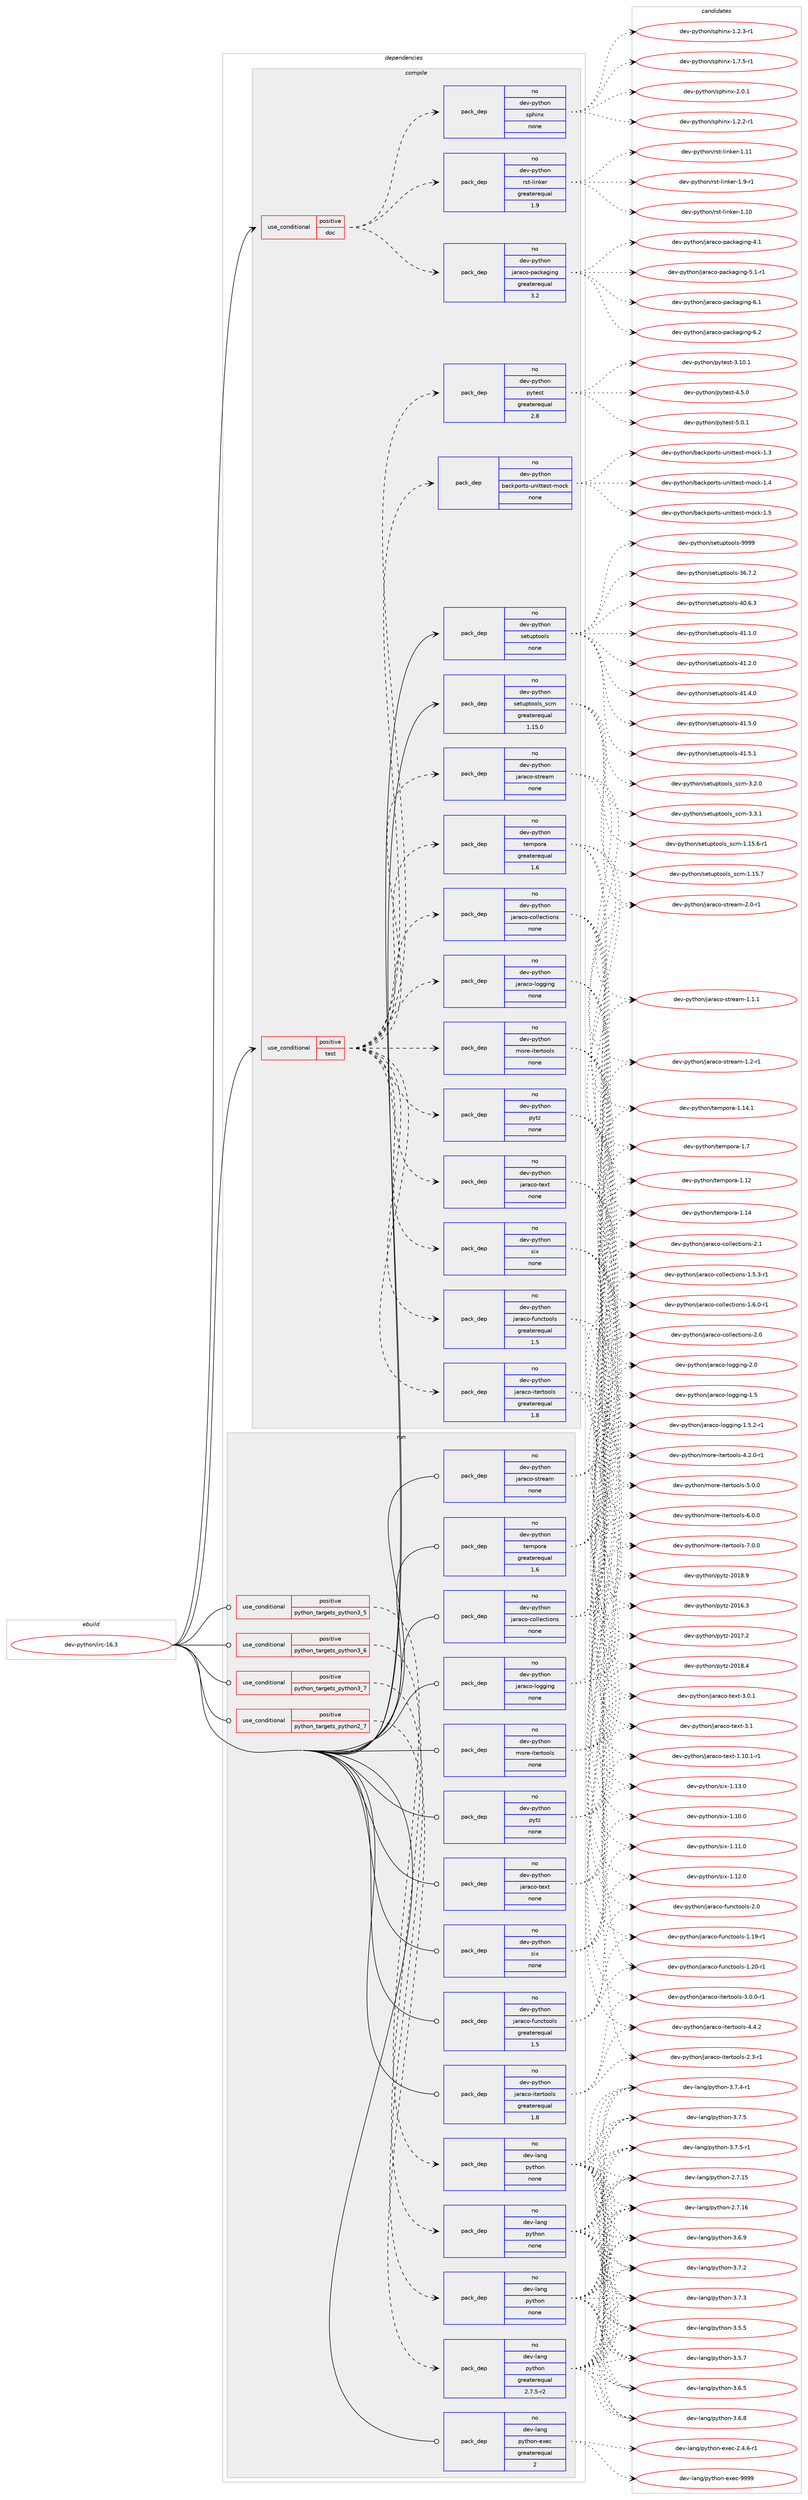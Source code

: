 digraph prolog {

# *************
# Graph options
# *************

newrank=true;
concentrate=true;
compound=true;
graph [rankdir=LR,fontname=Helvetica,fontsize=10,ranksep=1.5];#, ranksep=2.5, nodesep=0.2];
edge  [arrowhead=vee];
node  [fontname=Helvetica,fontsize=10];

# **********
# The ebuild
# **********

subgraph cluster_leftcol {
color=gray;
rank=same;
label=<<i>ebuild</i>>;
id [label="dev-python/irc-16.3", color=red, width=4, href="../dev-python/irc-16.3.svg"];
}

# ****************
# The dependencies
# ****************

subgraph cluster_midcol {
color=gray;
label=<<i>dependencies</i>>;
subgraph cluster_compile {
fillcolor="#eeeeee";
style=filled;
label=<<i>compile</i>>;
subgraph cond141078 {
dependency610091 [label=<<TABLE BORDER="0" CELLBORDER="1" CELLSPACING="0" CELLPADDING="4"><TR><TD ROWSPAN="3" CELLPADDING="10">use_conditional</TD></TR><TR><TD>positive</TD></TR><TR><TD>doc</TD></TR></TABLE>>, shape=none, color=red];
subgraph pack457214 {
dependency610092 [label=<<TABLE BORDER="0" CELLBORDER="1" CELLSPACING="0" CELLPADDING="4" WIDTH="220"><TR><TD ROWSPAN="6" CELLPADDING="30">pack_dep</TD></TR><TR><TD WIDTH="110">no</TD></TR><TR><TD>dev-python</TD></TR><TR><TD>jaraco-packaging</TD></TR><TR><TD>greaterequal</TD></TR><TR><TD>3.2</TD></TR></TABLE>>, shape=none, color=blue];
}
dependency610091:e -> dependency610092:w [weight=20,style="dashed",arrowhead="vee"];
subgraph pack457215 {
dependency610093 [label=<<TABLE BORDER="0" CELLBORDER="1" CELLSPACING="0" CELLPADDING="4" WIDTH="220"><TR><TD ROWSPAN="6" CELLPADDING="30">pack_dep</TD></TR><TR><TD WIDTH="110">no</TD></TR><TR><TD>dev-python</TD></TR><TR><TD>rst-linker</TD></TR><TR><TD>greaterequal</TD></TR><TR><TD>1.9</TD></TR></TABLE>>, shape=none, color=blue];
}
dependency610091:e -> dependency610093:w [weight=20,style="dashed",arrowhead="vee"];
subgraph pack457216 {
dependency610094 [label=<<TABLE BORDER="0" CELLBORDER="1" CELLSPACING="0" CELLPADDING="4" WIDTH="220"><TR><TD ROWSPAN="6" CELLPADDING="30">pack_dep</TD></TR><TR><TD WIDTH="110">no</TD></TR><TR><TD>dev-python</TD></TR><TR><TD>sphinx</TD></TR><TR><TD>none</TD></TR><TR><TD></TD></TR></TABLE>>, shape=none, color=blue];
}
dependency610091:e -> dependency610094:w [weight=20,style="dashed",arrowhead="vee"];
}
id:e -> dependency610091:w [weight=20,style="solid",arrowhead="vee"];
subgraph cond141079 {
dependency610095 [label=<<TABLE BORDER="0" CELLBORDER="1" CELLSPACING="0" CELLPADDING="4"><TR><TD ROWSPAN="3" CELLPADDING="10">use_conditional</TD></TR><TR><TD>positive</TD></TR><TR><TD>test</TD></TR></TABLE>>, shape=none, color=red];
subgraph pack457217 {
dependency610096 [label=<<TABLE BORDER="0" CELLBORDER="1" CELLSPACING="0" CELLPADDING="4" WIDTH="220"><TR><TD ROWSPAN="6" CELLPADDING="30">pack_dep</TD></TR><TR><TD WIDTH="110">no</TD></TR><TR><TD>dev-python</TD></TR><TR><TD>jaraco-functools</TD></TR><TR><TD>greaterequal</TD></TR><TR><TD>1.5</TD></TR></TABLE>>, shape=none, color=blue];
}
dependency610095:e -> dependency610096:w [weight=20,style="dashed",arrowhead="vee"];
subgraph pack457218 {
dependency610097 [label=<<TABLE BORDER="0" CELLBORDER="1" CELLSPACING="0" CELLPADDING="4" WIDTH="220"><TR><TD ROWSPAN="6" CELLPADDING="30">pack_dep</TD></TR><TR><TD WIDTH="110">no</TD></TR><TR><TD>dev-python</TD></TR><TR><TD>jaraco-itertools</TD></TR><TR><TD>greaterequal</TD></TR><TR><TD>1.8</TD></TR></TABLE>>, shape=none, color=blue];
}
dependency610095:e -> dependency610097:w [weight=20,style="dashed",arrowhead="vee"];
subgraph pack457219 {
dependency610098 [label=<<TABLE BORDER="0" CELLBORDER="1" CELLSPACING="0" CELLPADDING="4" WIDTH="220"><TR><TD ROWSPAN="6" CELLPADDING="30">pack_dep</TD></TR><TR><TD WIDTH="110">no</TD></TR><TR><TD>dev-python</TD></TR><TR><TD>tempora</TD></TR><TR><TD>greaterequal</TD></TR><TR><TD>1.6</TD></TR></TABLE>>, shape=none, color=blue];
}
dependency610095:e -> dependency610098:w [weight=20,style="dashed",arrowhead="vee"];
subgraph pack457220 {
dependency610099 [label=<<TABLE BORDER="0" CELLBORDER="1" CELLSPACING="0" CELLPADDING="4" WIDTH="220"><TR><TD ROWSPAN="6" CELLPADDING="30">pack_dep</TD></TR><TR><TD WIDTH="110">no</TD></TR><TR><TD>dev-python</TD></TR><TR><TD>jaraco-collections</TD></TR><TR><TD>none</TD></TR><TR><TD></TD></TR></TABLE>>, shape=none, color=blue];
}
dependency610095:e -> dependency610099:w [weight=20,style="dashed",arrowhead="vee"];
subgraph pack457221 {
dependency610100 [label=<<TABLE BORDER="0" CELLBORDER="1" CELLSPACING="0" CELLPADDING="4" WIDTH="220"><TR><TD ROWSPAN="6" CELLPADDING="30">pack_dep</TD></TR><TR><TD WIDTH="110">no</TD></TR><TR><TD>dev-python</TD></TR><TR><TD>jaraco-logging</TD></TR><TR><TD>none</TD></TR><TR><TD></TD></TR></TABLE>>, shape=none, color=blue];
}
dependency610095:e -> dependency610100:w [weight=20,style="dashed",arrowhead="vee"];
subgraph pack457222 {
dependency610101 [label=<<TABLE BORDER="0" CELLBORDER="1" CELLSPACING="0" CELLPADDING="4" WIDTH="220"><TR><TD ROWSPAN="6" CELLPADDING="30">pack_dep</TD></TR><TR><TD WIDTH="110">no</TD></TR><TR><TD>dev-python</TD></TR><TR><TD>jaraco-stream</TD></TR><TR><TD>none</TD></TR><TR><TD></TD></TR></TABLE>>, shape=none, color=blue];
}
dependency610095:e -> dependency610101:w [weight=20,style="dashed",arrowhead="vee"];
subgraph pack457223 {
dependency610102 [label=<<TABLE BORDER="0" CELLBORDER="1" CELLSPACING="0" CELLPADDING="4" WIDTH="220"><TR><TD ROWSPAN="6" CELLPADDING="30">pack_dep</TD></TR><TR><TD WIDTH="110">no</TD></TR><TR><TD>dev-python</TD></TR><TR><TD>jaraco-text</TD></TR><TR><TD>none</TD></TR><TR><TD></TD></TR></TABLE>>, shape=none, color=blue];
}
dependency610095:e -> dependency610102:w [weight=20,style="dashed",arrowhead="vee"];
subgraph pack457224 {
dependency610103 [label=<<TABLE BORDER="0" CELLBORDER="1" CELLSPACING="0" CELLPADDING="4" WIDTH="220"><TR><TD ROWSPAN="6" CELLPADDING="30">pack_dep</TD></TR><TR><TD WIDTH="110">no</TD></TR><TR><TD>dev-python</TD></TR><TR><TD>more-itertools</TD></TR><TR><TD>none</TD></TR><TR><TD></TD></TR></TABLE>>, shape=none, color=blue];
}
dependency610095:e -> dependency610103:w [weight=20,style="dashed",arrowhead="vee"];
subgraph pack457225 {
dependency610104 [label=<<TABLE BORDER="0" CELLBORDER="1" CELLSPACING="0" CELLPADDING="4" WIDTH="220"><TR><TD ROWSPAN="6" CELLPADDING="30">pack_dep</TD></TR><TR><TD WIDTH="110">no</TD></TR><TR><TD>dev-python</TD></TR><TR><TD>pytz</TD></TR><TR><TD>none</TD></TR><TR><TD></TD></TR></TABLE>>, shape=none, color=blue];
}
dependency610095:e -> dependency610104:w [weight=20,style="dashed",arrowhead="vee"];
subgraph pack457226 {
dependency610105 [label=<<TABLE BORDER="0" CELLBORDER="1" CELLSPACING="0" CELLPADDING="4" WIDTH="220"><TR><TD ROWSPAN="6" CELLPADDING="30">pack_dep</TD></TR><TR><TD WIDTH="110">no</TD></TR><TR><TD>dev-python</TD></TR><TR><TD>six</TD></TR><TR><TD>none</TD></TR><TR><TD></TD></TR></TABLE>>, shape=none, color=blue];
}
dependency610095:e -> dependency610105:w [weight=20,style="dashed",arrowhead="vee"];
subgraph pack457227 {
dependency610106 [label=<<TABLE BORDER="0" CELLBORDER="1" CELLSPACING="0" CELLPADDING="4" WIDTH="220"><TR><TD ROWSPAN="6" CELLPADDING="30">pack_dep</TD></TR><TR><TD WIDTH="110">no</TD></TR><TR><TD>dev-python</TD></TR><TR><TD>backports-unittest-mock</TD></TR><TR><TD>none</TD></TR><TR><TD></TD></TR></TABLE>>, shape=none, color=blue];
}
dependency610095:e -> dependency610106:w [weight=20,style="dashed",arrowhead="vee"];
subgraph pack457228 {
dependency610107 [label=<<TABLE BORDER="0" CELLBORDER="1" CELLSPACING="0" CELLPADDING="4" WIDTH="220"><TR><TD ROWSPAN="6" CELLPADDING="30">pack_dep</TD></TR><TR><TD WIDTH="110">no</TD></TR><TR><TD>dev-python</TD></TR><TR><TD>pytest</TD></TR><TR><TD>greaterequal</TD></TR><TR><TD>2.8</TD></TR></TABLE>>, shape=none, color=blue];
}
dependency610095:e -> dependency610107:w [weight=20,style="dashed",arrowhead="vee"];
}
id:e -> dependency610095:w [weight=20,style="solid",arrowhead="vee"];
subgraph pack457229 {
dependency610108 [label=<<TABLE BORDER="0" CELLBORDER="1" CELLSPACING="0" CELLPADDING="4" WIDTH="220"><TR><TD ROWSPAN="6" CELLPADDING="30">pack_dep</TD></TR><TR><TD WIDTH="110">no</TD></TR><TR><TD>dev-python</TD></TR><TR><TD>setuptools</TD></TR><TR><TD>none</TD></TR><TR><TD></TD></TR></TABLE>>, shape=none, color=blue];
}
id:e -> dependency610108:w [weight=20,style="solid",arrowhead="vee"];
subgraph pack457230 {
dependency610109 [label=<<TABLE BORDER="0" CELLBORDER="1" CELLSPACING="0" CELLPADDING="4" WIDTH="220"><TR><TD ROWSPAN="6" CELLPADDING="30">pack_dep</TD></TR><TR><TD WIDTH="110">no</TD></TR><TR><TD>dev-python</TD></TR><TR><TD>setuptools_scm</TD></TR><TR><TD>greaterequal</TD></TR><TR><TD>1.15.0</TD></TR></TABLE>>, shape=none, color=blue];
}
id:e -> dependency610109:w [weight=20,style="solid",arrowhead="vee"];
}
subgraph cluster_compileandrun {
fillcolor="#eeeeee";
style=filled;
label=<<i>compile and run</i>>;
}
subgraph cluster_run {
fillcolor="#eeeeee";
style=filled;
label=<<i>run</i>>;
subgraph cond141080 {
dependency610110 [label=<<TABLE BORDER="0" CELLBORDER="1" CELLSPACING="0" CELLPADDING="4"><TR><TD ROWSPAN="3" CELLPADDING="10">use_conditional</TD></TR><TR><TD>positive</TD></TR><TR><TD>python_targets_python2_7</TD></TR></TABLE>>, shape=none, color=red];
subgraph pack457231 {
dependency610111 [label=<<TABLE BORDER="0" CELLBORDER="1" CELLSPACING="0" CELLPADDING="4" WIDTH="220"><TR><TD ROWSPAN="6" CELLPADDING="30">pack_dep</TD></TR><TR><TD WIDTH="110">no</TD></TR><TR><TD>dev-lang</TD></TR><TR><TD>python</TD></TR><TR><TD>greaterequal</TD></TR><TR><TD>2.7.5-r2</TD></TR></TABLE>>, shape=none, color=blue];
}
dependency610110:e -> dependency610111:w [weight=20,style="dashed",arrowhead="vee"];
}
id:e -> dependency610110:w [weight=20,style="solid",arrowhead="odot"];
subgraph cond141081 {
dependency610112 [label=<<TABLE BORDER="0" CELLBORDER="1" CELLSPACING="0" CELLPADDING="4"><TR><TD ROWSPAN="3" CELLPADDING="10">use_conditional</TD></TR><TR><TD>positive</TD></TR><TR><TD>python_targets_python3_5</TD></TR></TABLE>>, shape=none, color=red];
subgraph pack457232 {
dependency610113 [label=<<TABLE BORDER="0" CELLBORDER="1" CELLSPACING="0" CELLPADDING="4" WIDTH="220"><TR><TD ROWSPAN="6" CELLPADDING="30">pack_dep</TD></TR><TR><TD WIDTH="110">no</TD></TR><TR><TD>dev-lang</TD></TR><TR><TD>python</TD></TR><TR><TD>none</TD></TR><TR><TD></TD></TR></TABLE>>, shape=none, color=blue];
}
dependency610112:e -> dependency610113:w [weight=20,style="dashed",arrowhead="vee"];
}
id:e -> dependency610112:w [weight=20,style="solid",arrowhead="odot"];
subgraph cond141082 {
dependency610114 [label=<<TABLE BORDER="0" CELLBORDER="1" CELLSPACING="0" CELLPADDING="4"><TR><TD ROWSPAN="3" CELLPADDING="10">use_conditional</TD></TR><TR><TD>positive</TD></TR><TR><TD>python_targets_python3_6</TD></TR></TABLE>>, shape=none, color=red];
subgraph pack457233 {
dependency610115 [label=<<TABLE BORDER="0" CELLBORDER="1" CELLSPACING="0" CELLPADDING="4" WIDTH="220"><TR><TD ROWSPAN="6" CELLPADDING="30">pack_dep</TD></TR><TR><TD WIDTH="110">no</TD></TR><TR><TD>dev-lang</TD></TR><TR><TD>python</TD></TR><TR><TD>none</TD></TR><TR><TD></TD></TR></TABLE>>, shape=none, color=blue];
}
dependency610114:e -> dependency610115:w [weight=20,style="dashed",arrowhead="vee"];
}
id:e -> dependency610114:w [weight=20,style="solid",arrowhead="odot"];
subgraph cond141083 {
dependency610116 [label=<<TABLE BORDER="0" CELLBORDER="1" CELLSPACING="0" CELLPADDING="4"><TR><TD ROWSPAN="3" CELLPADDING="10">use_conditional</TD></TR><TR><TD>positive</TD></TR><TR><TD>python_targets_python3_7</TD></TR></TABLE>>, shape=none, color=red];
subgraph pack457234 {
dependency610117 [label=<<TABLE BORDER="0" CELLBORDER="1" CELLSPACING="0" CELLPADDING="4" WIDTH="220"><TR><TD ROWSPAN="6" CELLPADDING="30">pack_dep</TD></TR><TR><TD WIDTH="110">no</TD></TR><TR><TD>dev-lang</TD></TR><TR><TD>python</TD></TR><TR><TD>none</TD></TR><TR><TD></TD></TR></TABLE>>, shape=none, color=blue];
}
dependency610116:e -> dependency610117:w [weight=20,style="dashed",arrowhead="vee"];
}
id:e -> dependency610116:w [weight=20,style="solid",arrowhead="odot"];
subgraph pack457235 {
dependency610118 [label=<<TABLE BORDER="0" CELLBORDER="1" CELLSPACING="0" CELLPADDING="4" WIDTH="220"><TR><TD ROWSPAN="6" CELLPADDING="30">pack_dep</TD></TR><TR><TD WIDTH="110">no</TD></TR><TR><TD>dev-lang</TD></TR><TR><TD>python-exec</TD></TR><TR><TD>greaterequal</TD></TR><TR><TD>2</TD></TR></TABLE>>, shape=none, color=blue];
}
id:e -> dependency610118:w [weight=20,style="solid",arrowhead="odot"];
subgraph pack457236 {
dependency610119 [label=<<TABLE BORDER="0" CELLBORDER="1" CELLSPACING="0" CELLPADDING="4" WIDTH="220"><TR><TD ROWSPAN="6" CELLPADDING="30">pack_dep</TD></TR><TR><TD WIDTH="110">no</TD></TR><TR><TD>dev-python</TD></TR><TR><TD>jaraco-collections</TD></TR><TR><TD>none</TD></TR><TR><TD></TD></TR></TABLE>>, shape=none, color=blue];
}
id:e -> dependency610119:w [weight=20,style="solid",arrowhead="odot"];
subgraph pack457237 {
dependency610120 [label=<<TABLE BORDER="0" CELLBORDER="1" CELLSPACING="0" CELLPADDING="4" WIDTH="220"><TR><TD ROWSPAN="6" CELLPADDING="30">pack_dep</TD></TR><TR><TD WIDTH="110">no</TD></TR><TR><TD>dev-python</TD></TR><TR><TD>jaraco-functools</TD></TR><TR><TD>greaterequal</TD></TR><TR><TD>1.5</TD></TR></TABLE>>, shape=none, color=blue];
}
id:e -> dependency610120:w [weight=20,style="solid",arrowhead="odot"];
subgraph pack457238 {
dependency610121 [label=<<TABLE BORDER="0" CELLBORDER="1" CELLSPACING="0" CELLPADDING="4" WIDTH="220"><TR><TD ROWSPAN="6" CELLPADDING="30">pack_dep</TD></TR><TR><TD WIDTH="110">no</TD></TR><TR><TD>dev-python</TD></TR><TR><TD>jaraco-itertools</TD></TR><TR><TD>greaterequal</TD></TR><TR><TD>1.8</TD></TR></TABLE>>, shape=none, color=blue];
}
id:e -> dependency610121:w [weight=20,style="solid",arrowhead="odot"];
subgraph pack457239 {
dependency610122 [label=<<TABLE BORDER="0" CELLBORDER="1" CELLSPACING="0" CELLPADDING="4" WIDTH="220"><TR><TD ROWSPAN="6" CELLPADDING="30">pack_dep</TD></TR><TR><TD WIDTH="110">no</TD></TR><TR><TD>dev-python</TD></TR><TR><TD>jaraco-logging</TD></TR><TR><TD>none</TD></TR><TR><TD></TD></TR></TABLE>>, shape=none, color=blue];
}
id:e -> dependency610122:w [weight=20,style="solid",arrowhead="odot"];
subgraph pack457240 {
dependency610123 [label=<<TABLE BORDER="0" CELLBORDER="1" CELLSPACING="0" CELLPADDING="4" WIDTH="220"><TR><TD ROWSPAN="6" CELLPADDING="30">pack_dep</TD></TR><TR><TD WIDTH="110">no</TD></TR><TR><TD>dev-python</TD></TR><TR><TD>jaraco-stream</TD></TR><TR><TD>none</TD></TR><TR><TD></TD></TR></TABLE>>, shape=none, color=blue];
}
id:e -> dependency610123:w [weight=20,style="solid",arrowhead="odot"];
subgraph pack457241 {
dependency610124 [label=<<TABLE BORDER="0" CELLBORDER="1" CELLSPACING="0" CELLPADDING="4" WIDTH="220"><TR><TD ROWSPAN="6" CELLPADDING="30">pack_dep</TD></TR><TR><TD WIDTH="110">no</TD></TR><TR><TD>dev-python</TD></TR><TR><TD>jaraco-text</TD></TR><TR><TD>none</TD></TR><TR><TD></TD></TR></TABLE>>, shape=none, color=blue];
}
id:e -> dependency610124:w [weight=20,style="solid",arrowhead="odot"];
subgraph pack457242 {
dependency610125 [label=<<TABLE BORDER="0" CELLBORDER="1" CELLSPACING="0" CELLPADDING="4" WIDTH="220"><TR><TD ROWSPAN="6" CELLPADDING="30">pack_dep</TD></TR><TR><TD WIDTH="110">no</TD></TR><TR><TD>dev-python</TD></TR><TR><TD>more-itertools</TD></TR><TR><TD>none</TD></TR><TR><TD></TD></TR></TABLE>>, shape=none, color=blue];
}
id:e -> dependency610125:w [weight=20,style="solid",arrowhead="odot"];
subgraph pack457243 {
dependency610126 [label=<<TABLE BORDER="0" CELLBORDER="1" CELLSPACING="0" CELLPADDING="4" WIDTH="220"><TR><TD ROWSPAN="6" CELLPADDING="30">pack_dep</TD></TR><TR><TD WIDTH="110">no</TD></TR><TR><TD>dev-python</TD></TR><TR><TD>pytz</TD></TR><TR><TD>none</TD></TR><TR><TD></TD></TR></TABLE>>, shape=none, color=blue];
}
id:e -> dependency610126:w [weight=20,style="solid",arrowhead="odot"];
subgraph pack457244 {
dependency610127 [label=<<TABLE BORDER="0" CELLBORDER="1" CELLSPACING="0" CELLPADDING="4" WIDTH="220"><TR><TD ROWSPAN="6" CELLPADDING="30">pack_dep</TD></TR><TR><TD WIDTH="110">no</TD></TR><TR><TD>dev-python</TD></TR><TR><TD>six</TD></TR><TR><TD>none</TD></TR><TR><TD></TD></TR></TABLE>>, shape=none, color=blue];
}
id:e -> dependency610127:w [weight=20,style="solid",arrowhead="odot"];
subgraph pack457245 {
dependency610128 [label=<<TABLE BORDER="0" CELLBORDER="1" CELLSPACING="0" CELLPADDING="4" WIDTH="220"><TR><TD ROWSPAN="6" CELLPADDING="30">pack_dep</TD></TR><TR><TD WIDTH="110">no</TD></TR><TR><TD>dev-python</TD></TR><TR><TD>tempora</TD></TR><TR><TD>greaterequal</TD></TR><TR><TD>1.6</TD></TR></TABLE>>, shape=none, color=blue];
}
id:e -> dependency610128:w [weight=20,style="solid",arrowhead="odot"];
}
}

# **************
# The candidates
# **************

subgraph cluster_choices {
rank=same;
color=gray;
label=<<i>candidates</i>>;

subgraph choice457214 {
color=black;
nodesep=1;
choice10010111845112121116104111110471069711497991114511297991079710310511010345524649 [label="dev-python/jaraco-packaging-4.1", color=red, width=4,href="../dev-python/jaraco-packaging-4.1.svg"];
choice100101118451121211161041111104710697114979911145112979910797103105110103455346494511449 [label="dev-python/jaraco-packaging-5.1-r1", color=red, width=4,href="../dev-python/jaraco-packaging-5.1-r1.svg"];
choice10010111845112121116104111110471069711497991114511297991079710310511010345544649 [label="dev-python/jaraco-packaging-6.1", color=red, width=4,href="../dev-python/jaraco-packaging-6.1.svg"];
choice10010111845112121116104111110471069711497991114511297991079710310511010345544650 [label="dev-python/jaraco-packaging-6.2", color=red, width=4,href="../dev-python/jaraco-packaging-6.2.svg"];
dependency610092:e -> choice10010111845112121116104111110471069711497991114511297991079710310511010345524649:w [style=dotted,weight="100"];
dependency610092:e -> choice100101118451121211161041111104710697114979911145112979910797103105110103455346494511449:w [style=dotted,weight="100"];
dependency610092:e -> choice10010111845112121116104111110471069711497991114511297991079710310511010345544649:w [style=dotted,weight="100"];
dependency610092:e -> choice10010111845112121116104111110471069711497991114511297991079710310511010345544650:w [style=dotted,weight="100"];
}
subgraph choice457215 {
color=black;
nodesep=1;
choice1001011184511212111610411111047114115116451081051101071011144549464948 [label="dev-python/rst-linker-1.10", color=red, width=4,href="../dev-python/rst-linker-1.10.svg"];
choice1001011184511212111610411111047114115116451081051101071011144549464949 [label="dev-python/rst-linker-1.11", color=red, width=4,href="../dev-python/rst-linker-1.11.svg"];
choice100101118451121211161041111104711411511645108105110107101114454946574511449 [label="dev-python/rst-linker-1.9-r1", color=red, width=4,href="../dev-python/rst-linker-1.9-r1.svg"];
dependency610093:e -> choice1001011184511212111610411111047114115116451081051101071011144549464948:w [style=dotted,weight="100"];
dependency610093:e -> choice1001011184511212111610411111047114115116451081051101071011144549464949:w [style=dotted,weight="100"];
dependency610093:e -> choice100101118451121211161041111104711411511645108105110107101114454946574511449:w [style=dotted,weight="100"];
}
subgraph choice457216 {
color=black;
nodesep=1;
choice10010111845112121116104111110471151121041051101204549465046504511449 [label="dev-python/sphinx-1.2.2-r1", color=red, width=4,href="../dev-python/sphinx-1.2.2-r1.svg"];
choice10010111845112121116104111110471151121041051101204549465046514511449 [label="dev-python/sphinx-1.2.3-r1", color=red, width=4,href="../dev-python/sphinx-1.2.3-r1.svg"];
choice10010111845112121116104111110471151121041051101204549465546534511449 [label="dev-python/sphinx-1.7.5-r1", color=red, width=4,href="../dev-python/sphinx-1.7.5-r1.svg"];
choice1001011184511212111610411111047115112104105110120455046484649 [label="dev-python/sphinx-2.0.1", color=red, width=4,href="../dev-python/sphinx-2.0.1.svg"];
dependency610094:e -> choice10010111845112121116104111110471151121041051101204549465046504511449:w [style=dotted,weight="100"];
dependency610094:e -> choice10010111845112121116104111110471151121041051101204549465046514511449:w [style=dotted,weight="100"];
dependency610094:e -> choice10010111845112121116104111110471151121041051101204549465546534511449:w [style=dotted,weight="100"];
dependency610094:e -> choice1001011184511212111610411111047115112104105110120455046484649:w [style=dotted,weight="100"];
}
subgraph choice457217 {
color=black;
nodesep=1;
choice1001011184511212111610411111047106971149799111451021171109911611111110811545494649574511449 [label="dev-python/jaraco-functools-1.19-r1", color=red, width=4,href="../dev-python/jaraco-functools-1.19-r1.svg"];
choice1001011184511212111610411111047106971149799111451021171109911611111110811545494650484511449 [label="dev-python/jaraco-functools-1.20-r1", color=red, width=4,href="../dev-python/jaraco-functools-1.20-r1.svg"];
choice1001011184511212111610411111047106971149799111451021171109911611111110811545504648 [label="dev-python/jaraco-functools-2.0", color=red, width=4,href="../dev-python/jaraco-functools-2.0.svg"];
dependency610096:e -> choice1001011184511212111610411111047106971149799111451021171109911611111110811545494649574511449:w [style=dotted,weight="100"];
dependency610096:e -> choice1001011184511212111610411111047106971149799111451021171109911611111110811545494650484511449:w [style=dotted,weight="100"];
dependency610096:e -> choice1001011184511212111610411111047106971149799111451021171109911611111110811545504648:w [style=dotted,weight="100"];
}
subgraph choice457218 {
color=black;
nodesep=1;
choice100101118451121211161041111104710697114979911145105116101114116111111108115455046514511449 [label="dev-python/jaraco-itertools-2.3-r1", color=red, width=4,href="../dev-python/jaraco-itertools-2.3-r1.svg"];
choice1001011184511212111610411111047106971149799111451051161011141161111111081154551464846484511449 [label="dev-python/jaraco-itertools-3.0.0-r1", color=red, width=4,href="../dev-python/jaraco-itertools-3.0.0-r1.svg"];
choice100101118451121211161041111104710697114979911145105116101114116111111108115455246524650 [label="dev-python/jaraco-itertools-4.4.2", color=red, width=4,href="../dev-python/jaraco-itertools-4.4.2.svg"];
dependency610097:e -> choice100101118451121211161041111104710697114979911145105116101114116111111108115455046514511449:w [style=dotted,weight="100"];
dependency610097:e -> choice1001011184511212111610411111047106971149799111451051161011141161111111081154551464846484511449:w [style=dotted,weight="100"];
dependency610097:e -> choice100101118451121211161041111104710697114979911145105116101114116111111108115455246524650:w [style=dotted,weight="100"];
}
subgraph choice457219 {
color=black;
nodesep=1;
choice1001011184511212111610411111047116101109112111114974549464950 [label="dev-python/tempora-1.12", color=red, width=4,href="../dev-python/tempora-1.12.svg"];
choice1001011184511212111610411111047116101109112111114974549464952 [label="dev-python/tempora-1.14", color=red, width=4,href="../dev-python/tempora-1.14.svg"];
choice10010111845112121116104111110471161011091121111149745494649524649 [label="dev-python/tempora-1.14.1", color=red, width=4,href="../dev-python/tempora-1.14.1.svg"];
choice10010111845112121116104111110471161011091121111149745494655 [label="dev-python/tempora-1.7", color=red, width=4,href="../dev-python/tempora-1.7.svg"];
dependency610098:e -> choice1001011184511212111610411111047116101109112111114974549464950:w [style=dotted,weight="100"];
dependency610098:e -> choice1001011184511212111610411111047116101109112111114974549464952:w [style=dotted,weight="100"];
dependency610098:e -> choice10010111845112121116104111110471161011091121111149745494649524649:w [style=dotted,weight="100"];
dependency610098:e -> choice10010111845112121116104111110471161011091121111149745494655:w [style=dotted,weight="100"];
}
subgraph choice457220 {
color=black;
nodesep=1;
choice10010111845112121116104111110471069711497991114599111108108101991161051111101154549465346514511449 [label="dev-python/jaraco-collections-1.5.3-r1", color=red, width=4,href="../dev-python/jaraco-collections-1.5.3-r1.svg"];
choice10010111845112121116104111110471069711497991114599111108108101991161051111101154549465446484511449 [label="dev-python/jaraco-collections-1.6.0-r1", color=red, width=4,href="../dev-python/jaraco-collections-1.6.0-r1.svg"];
choice100101118451121211161041111104710697114979911145991111081081019911610511111011545504648 [label="dev-python/jaraco-collections-2.0", color=red, width=4,href="../dev-python/jaraco-collections-2.0.svg"];
choice100101118451121211161041111104710697114979911145991111081081019911610511111011545504649 [label="dev-python/jaraco-collections-2.1", color=red, width=4,href="../dev-python/jaraco-collections-2.1.svg"];
dependency610099:e -> choice10010111845112121116104111110471069711497991114599111108108101991161051111101154549465346514511449:w [style=dotted,weight="100"];
dependency610099:e -> choice10010111845112121116104111110471069711497991114599111108108101991161051111101154549465446484511449:w [style=dotted,weight="100"];
dependency610099:e -> choice100101118451121211161041111104710697114979911145991111081081019911610511111011545504648:w [style=dotted,weight="100"];
dependency610099:e -> choice100101118451121211161041111104710697114979911145991111081081019911610511111011545504649:w [style=dotted,weight="100"];
}
subgraph choice457221 {
color=black;
nodesep=1;
choice10010111845112121116104111110471069711497991114510811110310310511010345494653 [label="dev-python/jaraco-logging-1.5", color=red, width=4,href="../dev-python/jaraco-logging-1.5.svg"];
choice1001011184511212111610411111047106971149799111451081111031031051101034549465346504511449 [label="dev-python/jaraco-logging-1.5.2-r1", color=red, width=4,href="../dev-python/jaraco-logging-1.5.2-r1.svg"];
choice10010111845112121116104111110471069711497991114510811110310310511010345504648 [label="dev-python/jaraco-logging-2.0", color=red, width=4,href="../dev-python/jaraco-logging-2.0.svg"];
dependency610100:e -> choice10010111845112121116104111110471069711497991114510811110310310511010345494653:w [style=dotted,weight="100"];
dependency610100:e -> choice1001011184511212111610411111047106971149799111451081111031031051101034549465346504511449:w [style=dotted,weight="100"];
dependency610100:e -> choice10010111845112121116104111110471069711497991114510811110310310511010345504648:w [style=dotted,weight="100"];
}
subgraph choice457222 {
color=black;
nodesep=1;
choice10010111845112121116104111110471069711497991114511511611410197109454946494649 [label="dev-python/jaraco-stream-1.1.1", color=red, width=4,href="../dev-python/jaraco-stream-1.1.1.svg"];
choice10010111845112121116104111110471069711497991114511511611410197109454946504511449 [label="dev-python/jaraco-stream-1.2-r1", color=red, width=4,href="../dev-python/jaraco-stream-1.2-r1.svg"];
choice10010111845112121116104111110471069711497991114511511611410197109455046484511449 [label="dev-python/jaraco-stream-2.0-r1", color=red, width=4,href="../dev-python/jaraco-stream-2.0-r1.svg"];
dependency610101:e -> choice10010111845112121116104111110471069711497991114511511611410197109454946494649:w [style=dotted,weight="100"];
dependency610101:e -> choice10010111845112121116104111110471069711497991114511511611410197109454946504511449:w [style=dotted,weight="100"];
dependency610101:e -> choice10010111845112121116104111110471069711497991114511511611410197109455046484511449:w [style=dotted,weight="100"];
}
subgraph choice457223 {
color=black;
nodesep=1;
choice100101118451121211161041111104710697114979911145116101120116454946494846494511449 [label="dev-python/jaraco-text-1.10.1-r1", color=red, width=4,href="../dev-python/jaraco-text-1.10.1-r1.svg"];
choice100101118451121211161041111104710697114979911145116101120116455146484649 [label="dev-python/jaraco-text-3.0.1", color=red, width=4,href="../dev-python/jaraco-text-3.0.1.svg"];
choice10010111845112121116104111110471069711497991114511610112011645514649 [label="dev-python/jaraco-text-3.1", color=red, width=4,href="../dev-python/jaraco-text-3.1.svg"];
dependency610102:e -> choice100101118451121211161041111104710697114979911145116101120116454946494846494511449:w [style=dotted,weight="100"];
dependency610102:e -> choice100101118451121211161041111104710697114979911145116101120116455146484649:w [style=dotted,weight="100"];
dependency610102:e -> choice10010111845112121116104111110471069711497991114511610112011645514649:w [style=dotted,weight="100"];
}
subgraph choice457224 {
color=black;
nodesep=1;
choice1001011184511212111610411111047109111114101451051161011141161111111081154552465046484511449 [label="dev-python/more-itertools-4.2.0-r1", color=red, width=4,href="../dev-python/more-itertools-4.2.0-r1.svg"];
choice100101118451121211161041111104710911111410145105116101114116111111108115455346484648 [label="dev-python/more-itertools-5.0.0", color=red, width=4,href="../dev-python/more-itertools-5.0.0.svg"];
choice100101118451121211161041111104710911111410145105116101114116111111108115455446484648 [label="dev-python/more-itertools-6.0.0", color=red, width=4,href="../dev-python/more-itertools-6.0.0.svg"];
choice100101118451121211161041111104710911111410145105116101114116111111108115455546484648 [label="dev-python/more-itertools-7.0.0", color=red, width=4,href="../dev-python/more-itertools-7.0.0.svg"];
dependency610103:e -> choice1001011184511212111610411111047109111114101451051161011141161111111081154552465046484511449:w [style=dotted,weight="100"];
dependency610103:e -> choice100101118451121211161041111104710911111410145105116101114116111111108115455346484648:w [style=dotted,weight="100"];
dependency610103:e -> choice100101118451121211161041111104710911111410145105116101114116111111108115455446484648:w [style=dotted,weight="100"];
dependency610103:e -> choice100101118451121211161041111104710911111410145105116101114116111111108115455546484648:w [style=dotted,weight="100"];
}
subgraph choice457225 {
color=black;
nodesep=1;
choice100101118451121211161041111104711212111612245504849544651 [label="dev-python/pytz-2016.3", color=red, width=4,href="../dev-python/pytz-2016.3.svg"];
choice100101118451121211161041111104711212111612245504849554650 [label="dev-python/pytz-2017.2", color=red, width=4,href="../dev-python/pytz-2017.2.svg"];
choice100101118451121211161041111104711212111612245504849564652 [label="dev-python/pytz-2018.4", color=red, width=4,href="../dev-python/pytz-2018.4.svg"];
choice100101118451121211161041111104711212111612245504849564657 [label="dev-python/pytz-2018.9", color=red, width=4,href="../dev-python/pytz-2018.9.svg"];
dependency610104:e -> choice100101118451121211161041111104711212111612245504849544651:w [style=dotted,weight="100"];
dependency610104:e -> choice100101118451121211161041111104711212111612245504849554650:w [style=dotted,weight="100"];
dependency610104:e -> choice100101118451121211161041111104711212111612245504849564652:w [style=dotted,weight="100"];
dependency610104:e -> choice100101118451121211161041111104711212111612245504849564657:w [style=dotted,weight="100"];
}
subgraph choice457226 {
color=black;
nodesep=1;
choice100101118451121211161041111104711510512045494649484648 [label="dev-python/six-1.10.0", color=red, width=4,href="../dev-python/six-1.10.0.svg"];
choice100101118451121211161041111104711510512045494649494648 [label="dev-python/six-1.11.0", color=red, width=4,href="../dev-python/six-1.11.0.svg"];
choice100101118451121211161041111104711510512045494649504648 [label="dev-python/six-1.12.0", color=red, width=4,href="../dev-python/six-1.12.0.svg"];
choice100101118451121211161041111104711510512045494649514648 [label="dev-python/six-1.13.0", color=red, width=4,href="../dev-python/six-1.13.0.svg"];
dependency610105:e -> choice100101118451121211161041111104711510512045494649484648:w [style=dotted,weight="100"];
dependency610105:e -> choice100101118451121211161041111104711510512045494649494648:w [style=dotted,weight="100"];
dependency610105:e -> choice100101118451121211161041111104711510512045494649504648:w [style=dotted,weight="100"];
dependency610105:e -> choice100101118451121211161041111104711510512045494649514648:w [style=dotted,weight="100"];
}
subgraph choice457227 {
color=black;
nodesep=1;
choice100101118451121211161041111104798979910711211111411611545117110105116116101115116451091119910745494651 [label="dev-python/backports-unittest-mock-1.3", color=red, width=4,href="../dev-python/backports-unittest-mock-1.3.svg"];
choice100101118451121211161041111104798979910711211111411611545117110105116116101115116451091119910745494652 [label="dev-python/backports-unittest-mock-1.4", color=red, width=4,href="../dev-python/backports-unittest-mock-1.4.svg"];
choice100101118451121211161041111104798979910711211111411611545117110105116116101115116451091119910745494653 [label="dev-python/backports-unittest-mock-1.5", color=red, width=4,href="../dev-python/backports-unittest-mock-1.5.svg"];
dependency610106:e -> choice100101118451121211161041111104798979910711211111411611545117110105116116101115116451091119910745494651:w [style=dotted,weight="100"];
dependency610106:e -> choice100101118451121211161041111104798979910711211111411611545117110105116116101115116451091119910745494652:w [style=dotted,weight="100"];
dependency610106:e -> choice100101118451121211161041111104798979910711211111411611545117110105116116101115116451091119910745494653:w [style=dotted,weight="100"];
}
subgraph choice457228 {
color=black;
nodesep=1;
choice100101118451121211161041111104711212111610111511645514649484649 [label="dev-python/pytest-3.10.1", color=red, width=4,href="../dev-python/pytest-3.10.1.svg"];
choice1001011184511212111610411111047112121116101115116455246534648 [label="dev-python/pytest-4.5.0", color=red, width=4,href="../dev-python/pytest-4.5.0.svg"];
choice1001011184511212111610411111047112121116101115116455346484649 [label="dev-python/pytest-5.0.1", color=red, width=4,href="../dev-python/pytest-5.0.1.svg"];
dependency610107:e -> choice100101118451121211161041111104711212111610111511645514649484649:w [style=dotted,weight="100"];
dependency610107:e -> choice1001011184511212111610411111047112121116101115116455246534648:w [style=dotted,weight="100"];
dependency610107:e -> choice1001011184511212111610411111047112121116101115116455346484649:w [style=dotted,weight="100"];
}
subgraph choice457229 {
color=black;
nodesep=1;
choice100101118451121211161041111104711510111611711211611111110811545515446554650 [label="dev-python/setuptools-36.7.2", color=red, width=4,href="../dev-python/setuptools-36.7.2.svg"];
choice100101118451121211161041111104711510111611711211611111110811545524846544651 [label="dev-python/setuptools-40.6.3", color=red, width=4,href="../dev-python/setuptools-40.6.3.svg"];
choice100101118451121211161041111104711510111611711211611111110811545524946494648 [label="dev-python/setuptools-41.1.0", color=red, width=4,href="../dev-python/setuptools-41.1.0.svg"];
choice100101118451121211161041111104711510111611711211611111110811545524946504648 [label="dev-python/setuptools-41.2.0", color=red, width=4,href="../dev-python/setuptools-41.2.0.svg"];
choice100101118451121211161041111104711510111611711211611111110811545524946524648 [label="dev-python/setuptools-41.4.0", color=red, width=4,href="../dev-python/setuptools-41.4.0.svg"];
choice100101118451121211161041111104711510111611711211611111110811545524946534648 [label="dev-python/setuptools-41.5.0", color=red, width=4,href="../dev-python/setuptools-41.5.0.svg"];
choice100101118451121211161041111104711510111611711211611111110811545524946534649 [label="dev-python/setuptools-41.5.1", color=red, width=4,href="../dev-python/setuptools-41.5.1.svg"];
choice10010111845112121116104111110471151011161171121161111111081154557575757 [label="dev-python/setuptools-9999", color=red, width=4,href="../dev-python/setuptools-9999.svg"];
dependency610108:e -> choice100101118451121211161041111104711510111611711211611111110811545515446554650:w [style=dotted,weight="100"];
dependency610108:e -> choice100101118451121211161041111104711510111611711211611111110811545524846544651:w [style=dotted,weight="100"];
dependency610108:e -> choice100101118451121211161041111104711510111611711211611111110811545524946494648:w [style=dotted,weight="100"];
dependency610108:e -> choice100101118451121211161041111104711510111611711211611111110811545524946504648:w [style=dotted,weight="100"];
dependency610108:e -> choice100101118451121211161041111104711510111611711211611111110811545524946524648:w [style=dotted,weight="100"];
dependency610108:e -> choice100101118451121211161041111104711510111611711211611111110811545524946534648:w [style=dotted,weight="100"];
dependency610108:e -> choice100101118451121211161041111104711510111611711211611111110811545524946534649:w [style=dotted,weight="100"];
dependency610108:e -> choice10010111845112121116104111110471151011161171121161111111081154557575757:w [style=dotted,weight="100"];
}
subgraph choice457230 {
color=black;
nodesep=1;
choice10010111845112121116104111110471151011161171121161111111081159511599109454946495346544511449 [label="dev-python/setuptools_scm-1.15.6-r1", color=red, width=4,href="../dev-python/setuptools_scm-1.15.6-r1.svg"];
choice1001011184511212111610411111047115101116117112116111111108115951159910945494649534655 [label="dev-python/setuptools_scm-1.15.7", color=red, width=4,href="../dev-python/setuptools_scm-1.15.7.svg"];
choice10010111845112121116104111110471151011161171121161111111081159511599109455146504648 [label="dev-python/setuptools_scm-3.2.0", color=red, width=4,href="../dev-python/setuptools_scm-3.2.0.svg"];
choice10010111845112121116104111110471151011161171121161111111081159511599109455146514649 [label="dev-python/setuptools_scm-3.3.1", color=red, width=4,href="../dev-python/setuptools_scm-3.3.1.svg"];
dependency610109:e -> choice10010111845112121116104111110471151011161171121161111111081159511599109454946495346544511449:w [style=dotted,weight="100"];
dependency610109:e -> choice1001011184511212111610411111047115101116117112116111111108115951159910945494649534655:w [style=dotted,weight="100"];
dependency610109:e -> choice10010111845112121116104111110471151011161171121161111111081159511599109455146504648:w [style=dotted,weight="100"];
dependency610109:e -> choice10010111845112121116104111110471151011161171121161111111081159511599109455146514649:w [style=dotted,weight="100"];
}
subgraph choice457231 {
color=black;
nodesep=1;
choice10010111845108971101034711212111610411111045504655464953 [label="dev-lang/python-2.7.15", color=red, width=4,href="../dev-lang/python-2.7.15.svg"];
choice10010111845108971101034711212111610411111045504655464954 [label="dev-lang/python-2.7.16", color=red, width=4,href="../dev-lang/python-2.7.16.svg"];
choice100101118451089711010347112121116104111110455146534653 [label="dev-lang/python-3.5.5", color=red, width=4,href="../dev-lang/python-3.5.5.svg"];
choice100101118451089711010347112121116104111110455146534655 [label="dev-lang/python-3.5.7", color=red, width=4,href="../dev-lang/python-3.5.7.svg"];
choice100101118451089711010347112121116104111110455146544653 [label="dev-lang/python-3.6.5", color=red, width=4,href="../dev-lang/python-3.6.5.svg"];
choice100101118451089711010347112121116104111110455146544656 [label="dev-lang/python-3.6.8", color=red, width=4,href="../dev-lang/python-3.6.8.svg"];
choice100101118451089711010347112121116104111110455146544657 [label="dev-lang/python-3.6.9", color=red, width=4,href="../dev-lang/python-3.6.9.svg"];
choice100101118451089711010347112121116104111110455146554650 [label="dev-lang/python-3.7.2", color=red, width=4,href="../dev-lang/python-3.7.2.svg"];
choice100101118451089711010347112121116104111110455146554651 [label="dev-lang/python-3.7.3", color=red, width=4,href="../dev-lang/python-3.7.3.svg"];
choice1001011184510897110103471121211161041111104551465546524511449 [label="dev-lang/python-3.7.4-r1", color=red, width=4,href="../dev-lang/python-3.7.4-r1.svg"];
choice100101118451089711010347112121116104111110455146554653 [label="dev-lang/python-3.7.5", color=red, width=4,href="../dev-lang/python-3.7.5.svg"];
choice1001011184510897110103471121211161041111104551465546534511449 [label="dev-lang/python-3.7.5-r1", color=red, width=4,href="../dev-lang/python-3.7.5-r1.svg"];
dependency610111:e -> choice10010111845108971101034711212111610411111045504655464953:w [style=dotted,weight="100"];
dependency610111:e -> choice10010111845108971101034711212111610411111045504655464954:w [style=dotted,weight="100"];
dependency610111:e -> choice100101118451089711010347112121116104111110455146534653:w [style=dotted,weight="100"];
dependency610111:e -> choice100101118451089711010347112121116104111110455146534655:w [style=dotted,weight="100"];
dependency610111:e -> choice100101118451089711010347112121116104111110455146544653:w [style=dotted,weight="100"];
dependency610111:e -> choice100101118451089711010347112121116104111110455146544656:w [style=dotted,weight="100"];
dependency610111:e -> choice100101118451089711010347112121116104111110455146544657:w [style=dotted,weight="100"];
dependency610111:e -> choice100101118451089711010347112121116104111110455146554650:w [style=dotted,weight="100"];
dependency610111:e -> choice100101118451089711010347112121116104111110455146554651:w [style=dotted,weight="100"];
dependency610111:e -> choice1001011184510897110103471121211161041111104551465546524511449:w [style=dotted,weight="100"];
dependency610111:e -> choice100101118451089711010347112121116104111110455146554653:w [style=dotted,weight="100"];
dependency610111:e -> choice1001011184510897110103471121211161041111104551465546534511449:w [style=dotted,weight="100"];
}
subgraph choice457232 {
color=black;
nodesep=1;
choice10010111845108971101034711212111610411111045504655464953 [label="dev-lang/python-2.7.15", color=red, width=4,href="../dev-lang/python-2.7.15.svg"];
choice10010111845108971101034711212111610411111045504655464954 [label="dev-lang/python-2.7.16", color=red, width=4,href="../dev-lang/python-2.7.16.svg"];
choice100101118451089711010347112121116104111110455146534653 [label="dev-lang/python-3.5.5", color=red, width=4,href="../dev-lang/python-3.5.5.svg"];
choice100101118451089711010347112121116104111110455146534655 [label="dev-lang/python-3.5.7", color=red, width=4,href="../dev-lang/python-3.5.7.svg"];
choice100101118451089711010347112121116104111110455146544653 [label="dev-lang/python-3.6.5", color=red, width=4,href="../dev-lang/python-3.6.5.svg"];
choice100101118451089711010347112121116104111110455146544656 [label="dev-lang/python-3.6.8", color=red, width=4,href="../dev-lang/python-3.6.8.svg"];
choice100101118451089711010347112121116104111110455146544657 [label="dev-lang/python-3.6.9", color=red, width=4,href="../dev-lang/python-3.6.9.svg"];
choice100101118451089711010347112121116104111110455146554650 [label="dev-lang/python-3.7.2", color=red, width=4,href="../dev-lang/python-3.7.2.svg"];
choice100101118451089711010347112121116104111110455146554651 [label="dev-lang/python-3.7.3", color=red, width=4,href="../dev-lang/python-3.7.3.svg"];
choice1001011184510897110103471121211161041111104551465546524511449 [label="dev-lang/python-3.7.4-r1", color=red, width=4,href="../dev-lang/python-3.7.4-r1.svg"];
choice100101118451089711010347112121116104111110455146554653 [label="dev-lang/python-3.7.5", color=red, width=4,href="../dev-lang/python-3.7.5.svg"];
choice1001011184510897110103471121211161041111104551465546534511449 [label="dev-lang/python-3.7.5-r1", color=red, width=4,href="../dev-lang/python-3.7.5-r1.svg"];
dependency610113:e -> choice10010111845108971101034711212111610411111045504655464953:w [style=dotted,weight="100"];
dependency610113:e -> choice10010111845108971101034711212111610411111045504655464954:w [style=dotted,weight="100"];
dependency610113:e -> choice100101118451089711010347112121116104111110455146534653:w [style=dotted,weight="100"];
dependency610113:e -> choice100101118451089711010347112121116104111110455146534655:w [style=dotted,weight="100"];
dependency610113:e -> choice100101118451089711010347112121116104111110455146544653:w [style=dotted,weight="100"];
dependency610113:e -> choice100101118451089711010347112121116104111110455146544656:w [style=dotted,weight="100"];
dependency610113:e -> choice100101118451089711010347112121116104111110455146544657:w [style=dotted,weight="100"];
dependency610113:e -> choice100101118451089711010347112121116104111110455146554650:w [style=dotted,weight="100"];
dependency610113:e -> choice100101118451089711010347112121116104111110455146554651:w [style=dotted,weight="100"];
dependency610113:e -> choice1001011184510897110103471121211161041111104551465546524511449:w [style=dotted,weight="100"];
dependency610113:e -> choice100101118451089711010347112121116104111110455146554653:w [style=dotted,weight="100"];
dependency610113:e -> choice1001011184510897110103471121211161041111104551465546534511449:w [style=dotted,weight="100"];
}
subgraph choice457233 {
color=black;
nodesep=1;
choice10010111845108971101034711212111610411111045504655464953 [label="dev-lang/python-2.7.15", color=red, width=4,href="../dev-lang/python-2.7.15.svg"];
choice10010111845108971101034711212111610411111045504655464954 [label="dev-lang/python-2.7.16", color=red, width=4,href="../dev-lang/python-2.7.16.svg"];
choice100101118451089711010347112121116104111110455146534653 [label="dev-lang/python-3.5.5", color=red, width=4,href="../dev-lang/python-3.5.5.svg"];
choice100101118451089711010347112121116104111110455146534655 [label="dev-lang/python-3.5.7", color=red, width=4,href="../dev-lang/python-3.5.7.svg"];
choice100101118451089711010347112121116104111110455146544653 [label="dev-lang/python-3.6.5", color=red, width=4,href="../dev-lang/python-3.6.5.svg"];
choice100101118451089711010347112121116104111110455146544656 [label="dev-lang/python-3.6.8", color=red, width=4,href="../dev-lang/python-3.6.8.svg"];
choice100101118451089711010347112121116104111110455146544657 [label="dev-lang/python-3.6.9", color=red, width=4,href="../dev-lang/python-3.6.9.svg"];
choice100101118451089711010347112121116104111110455146554650 [label="dev-lang/python-3.7.2", color=red, width=4,href="../dev-lang/python-3.7.2.svg"];
choice100101118451089711010347112121116104111110455146554651 [label="dev-lang/python-3.7.3", color=red, width=4,href="../dev-lang/python-3.7.3.svg"];
choice1001011184510897110103471121211161041111104551465546524511449 [label="dev-lang/python-3.7.4-r1", color=red, width=4,href="../dev-lang/python-3.7.4-r1.svg"];
choice100101118451089711010347112121116104111110455146554653 [label="dev-lang/python-3.7.5", color=red, width=4,href="../dev-lang/python-3.7.5.svg"];
choice1001011184510897110103471121211161041111104551465546534511449 [label="dev-lang/python-3.7.5-r1", color=red, width=4,href="../dev-lang/python-3.7.5-r1.svg"];
dependency610115:e -> choice10010111845108971101034711212111610411111045504655464953:w [style=dotted,weight="100"];
dependency610115:e -> choice10010111845108971101034711212111610411111045504655464954:w [style=dotted,weight="100"];
dependency610115:e -> choice100101118451089711010347112121116104111110455146534653:w [style=dotted,weight="100"];
dependency610115:e -> choice100101118451089711010347112121116104111110455146534655:w [style=dotted,weight="100"];
dependency610115:e -> choice100101118451089711010347112121116104111110455146544653:w [style=dotted,weight="100"];
dependency610115:e -> choice100101118451089711010347112121116104111110455146544656:w [style=dotted,weight="100"];
dependency610115:e -> choice100101118451089711010347112121116104111110455146544657:w [style=dotted,weight="100"];
dependency610115:e -> choice100101118451089711010347112121116104111110455146554650:w [style=dotted,weight="100"];
dependency610115:e -> choice100101118451089711010347112121116104111110455146554651:w [style=dotted,weight="100"];
dependency610115:e -> choice1001011184510897110103471121211161041111104551465546524511449:w [style=dotted,weight="100"];
dependency610115:e -> choice100101118451089711010347112121116104111110455146554653:w [style=dotted,weight="100"];
dependency610115:e -> choice1001011184510897110103471121211161041111104551465546534511449:w [style=dotted,weight="100"];
}
subgraph choice457234 {
color=black;
nodesep=1;
choice10010111845108971101034711212111610411111045504655464953 [label="dev-lang/python-2.7.15", color=red, width=4,href="../dev-lang/python-2.7.15.svg"];
choice10010111845108971101034711212111610411111045504655464954 [label="dev-lang/python-2.7.16", color=red, width=4,href="../dev-lang/python-2.7.16.svg"];
choice100101118451089711010347112121116104111110455146534653 [label="dev-lang/python-3.5.5", color=red, width=4,href="../dev-lang/python-3.5.5.svg"];
choice100101118451089711010347112121116104111110455146534655 [label="dev-lang/python-3.5.7", color=red, width=4,href="../dev-lang/python-3.5.7.svg"];
choice100101118451089711010347112121116104111110455146544653 [label="dev-lang/python-3.6.5", color=red, width=4,href="../dev-lang/python-3.6.5.svg"];
choice100101118451089711010347112121116104111110455146544656 [label="dev-lang/python-3.6.8", color=red, width=4,href="../dev-lang/python-3.6.8.svg"];
choice100101118451089711010347112121116104111110455146544657 [label="dev-lang/python-3.6.9", color=red, width=4,href="../dev-lang/python-3.6.9.svg"];
choice100101118451089711010347112121116104111110455146554650 [label="dev-lang/python-3.7.2", color=red, width=4,href="../dev-lang/python-3.7.2.svg"];
choice100101118451089711010347112121116104111110455146554651 [label="dev-lang/python-3.7.3", color=red, width=4,href="../dev-lang/python-3.7.3.svg"];
choice1001011184510897110103471121211161041111104551465546524511449 [label="dev-lang/python-3.7.4-r1", color=red, width=4,href="../dev-lang/python-3.7.4-r1.svg"];
choice100101118451089711010347112121116104111110455146554653 [label="dev-lang/python-3.7.5", color=red, width=4,href="../dev-lang/python-3.7.5.svg"];
choice1001011184510897110103471121211161041111104551465546534511449 [label="dev-lang/python-3.7.5-r1", color=red, width=4,href="../dev-lang/python-3.7.5-r1.svg"];
dependency610117:e -> choice10010111845108971101034711212111610411111045504655464953:w [style=dotted,weight="100"];
dependency610117:e -> choice10010111845108971101034711212111610411111045504655464954:w [style=dotted,weight="100"];
dependency610117:e -> choice100101118451089711010347112121116104111110455146534653:w [style=dotted,weight="100"];
dependency610117:e -> choice100101118451089711010347112121116104111110455146534655:w [style=dotted,weight="100"];
dependency610117:e -> choice100101118451089711010347112121116104111110455146544653:w [style=dotted,weight="100"];
dependency610117:e -> choice100101118451089711010347112121116104111110455146544656:w [style=dotted,weight="100"];
dependency610117:e -> choice100101118451089711010347112121116104111110455146544657:w [style=dotted,weight="100"];
dependency610117:e -> choice100101118451089711010347112121116104111110455146554650:w [style=dotted,weight="100"];
dependency610117:e -> choice100101118451089711010347112121116104111110455146554651:w [style=dotted,weight="100"];
dependency610117:e -> choice1001011184510897110103471121211161041111104551465546524511449:w [style=dotted,weight="100"];
dependency610117:e -> choice100101118451089711010347112121116104111110455146554653:w [style=dotted,weight="100"];
dependency610117:e -> choice1001011184510897110103471121211161041111104551465546534511449:w [style=dotted,weight="100"];
}
subgraph choice457235 {
color=black;
nodesep=1;
choice10010111845108971101034711212111610411111045101120101994550465246544511449 [label="dev-lang/python-exec-2.4.6-r1", color=red, width=4,href="../dev-lang/python-exec-2.4.6-r1.svg"];
choice10010111845108971101034711212111610411111045101120101994557575757 [label="dev-lang/python-exec-9999", color=red, width=4,href="../dev-lang/python-exec-9999.svg"];
dependency610118:e -> choice10010111845108971101034711212111610411111045101120101994550465246544511449:w [style=dotted,weight="100"];
dependency610118:e -> choice10010111845108971101034711212111610411111045101120101994557575757:w [style=dotted,weight="100"];
}
subgraph choice457236 {
color=black;
nodesep=1;
choice10010111845112121116104111110471069711497991114599111108108101991161051111101154549465346514511449 [label="dev-python/jaraco-collections-1.5.3-r1", color=red, width=4,href="../dev-python/jaraco-collections-1.5.3-r1.svg"];
choice10010111845112121116104111110471069711497991114599111108108101991161051111101154549465446484511449 [label="dev-python/jaraco-collections-1.6.0-r1", color=red, width=4,href="../dev-python/jaraco-collections-1.6.0-r1.svg"];
choice100101118451121211161041111104710697114979911145991111081081019911610511111011545504648 [label="dev-python/jaraco-collections-2.0", color=red, width=4,href="../dev-python/jaraco-collections-2.0.svg"];
choice100101118451121211161041111104710697114979911145991111081081019911610511111011545504649 [label="dev-python/jaraco-collections-2.1", color=red, width=4,href="../dev-python/jaraco-collections-2.1.svg"];
dependency610119:e -> choice10010111845112121116104111110471069711497991114599111108108101991161051111101154549465346514511449:w [style=dotted,weight="100"];
dependency610119:e -> choice10010111845112121116104111110471069711497991114599111108108101991161051111101154549465446484511449:w [style=dotted,weight="100"];
dependency610119:e -> choice100101118451121211161041111104710697114979911145991111081081019911610511111011545504648:w [style=dotted,weight="100"];
dependency610119:e -> choice100101118451121211161041111104710697114979911145991111081081019911610511111011545504649:w [style=dotted,weight="100"];
}
subgraph choice457237 {
color=black;
nodesep=1;
choice1001011184511212111610411111047106971149799111451021171109911611111110811545494649574511449 [label="dev-python/jaraco-functools-1.19-r1", color=red, width=4,href="../dev-python/jaraco-functools-1.19-r1.svg"];
choice1001011184511212111610411111047106971149799111451021171109911611111110811545494650484511449 [label="dev-python/jaraco-functools-1.20-r1", color=red, width=4,href="../dev-python/jaraco-functools-1.20-r1.svg"];
choice1001011184511212111610411111047106971149799111451021171109911611111110811545504648 [label="dev-python/jaraco-functools-2.0", color=red, width=4,href="../dev-python/jaraco-functools-2.0.svg"];
dependency610120:e -> choice1001011184511212111610411111047106971149799111451021171109911611111110811545494649574511449:w [style=dotted,weight="100"];
dependency610120:e -> choice1001011184511212111610411111047106971149799111451021171109911611111110811545494650484511449:w [style=dotted,weight="100"];
dependency610120:e -> choice1001011184511212111610411111047106971149799111451021171109911611111110811545504648:w [style=dotted,weight="100"];
}
subgraph choice457238 {
color=black;
nodesep=1;
choice100101118451121211161041111104710697114979911145105116101114116111111108115455046514511449 [label="dev-python/jaraco-itertools-2.3-r1", color=red, width=4,href="../dev-python/jaraco-itertools-2.3-r1.svg"];
choice1001011184511212111610411111047106971149799111451051161011141161111111081154551464846484511449 [label="dev-python/jaraco-itertools-3.0.0-r1", color=red, width=4,href="../dev-python/jaraco-itertools-3.0.0-r1.svg"];
choice100101118451121211161041111104710697114979911145105116101114116111111108115455246524650 [label="dev-python/jaraco-itertools-4.4.2", color=red, width=4,href="../dev-python/jaraco-itertools-4.4.2.svg"];
dependency610121:e -> choice100101118451121211161041111104710697114979911145105116101114116111111108115455046514511449:w [style=dotted,weight="100"];
dependency610121:e -> choice1001011184511212111610411111047106971149799111451051161011141161111111081154551464846484511449:w [style=dotted,weight="100"];
dependency610121:e -> choice100101118451121211161041111104710697114979911145105116101114116111111108115455246524650:w [style=dotted,weight="100"];
}
subgraph choice457239 {
color=black;
nodesep=1;
choice10010111845112121116104111110471069711497991114510811110310310511010345494653 [label="dev-python/jaraco-logging-1.5", color=red, width=4,href="../dev-python/jaraco-logging-1.5.svg"];
choice1001011184511212111610411111047106971149799111451081111031031051101034549465346504511449 [label="dev-python/jaraco-logging-1.5.2-r1", color=red, width=4,href="../dev-python/jaraco-logging-1.5.2-r1.svg"];
choice10010111845112121116104111110471069711497991114510811110310310511010345504648 [label="dev-python/jaraco-logging-2.0", color=red, width=4,href="../dev-python/jaraco-logging-2.0.svg"];
dependency610122:e -> choice10010111845112121116104111110471069711497991114510811110310310511010345494653:w [style=dotted,weight="100"];
dependency610122:e -> choice1001011184511212111610411111047106971149799111451081111031031051101034549465346504511449:w [style=dotted,weight="100"];
dependency610122:e -> choice10010111845112121116104111110471069711497991114510811110310310511010345504648:w [style=dotted,weight="100"];
}
subgraph choice457240 {
color=black;
nodesep=1;
choice10010111845112121116104111110471069711497991114511511611410197109454946494649 [label="dev-python/jaraco-stream-1.1.1", color=red, width=4,href="../dev-python/jaraco-stream-1.1.1.svg"];
choice10010111845112121116104111110471069711497991114511511611410197109454946504511449 [label="dev-python/jaraco-stream-1.2-r1", color=red, width=4,href="../dev-python/jaraco-stream-1.2-r1.svg"];
choice10010111845112121116104111110471069711497991114511511611410197109455046484511449 [label="dev-python/jaraco-stream-2.0-r1", color=red, width=4,href="../dev-python/jaraco-stream-2.0-r1.svg"];
dependency610123:e -> choice10010111845112121116104111110471069711497991114511511611410197109454946494649:w [style=dotted,weight="100"];
dependency610123:e -> choice10010111845112121116104111110471069711497991114511511611410197109454946504511449:w [style=dotted,weight="100"];
dependency610123:e -> choice10010111845112121116104111110471069711497991114511511611410197109455046484511449:w [style=dotted,weight="100"];
}
subgraph choice457241 {
color=black;
nodesep=1;
choice100101118451121211161041111104710697114979911145116101120116454946494846494511449 [label="dev-python/jaraco-text-1.10.1-r1", color=red, width=4,href="../dev-python/jaraco-text-1.10.1-r1.svg"];
choice100101118451121211161041111104710697114979911145116101120116455146484649 [label="dev-python/jaraco-text-3.0.1", color=red, width=4,href="../dev-python/jaraco-text-3.0.1.svg"];
choice10010111845112121116104111110471069711497991114511610112011645514649 [label="dev-python/jaraco-text-3.1", color=red, width=4,href="../dev-python/jaraco-text-3.1.svg"];
dependency610124:e -> choice100101118451121211161041111104710697114979911145116101120116454946494846494511449:w [style=dotted,weight="100"];
dependency610124:e -> choice100101118451121211161041111104710697114979911145116101120116455146484649:w [style=dotted,weight="100"];
dependency610124:e -> choice10010111845112121116104111110471069711497991114511610112011645514649:w [style=dotted,weight="100"];
}
subgraph choice457242 {
color=black;
nodesep=1;
choice1001011184511212111610411111047109111114101451051161011141161111111081154552465046484511449 [label="dev-python/more-itertools-4.2.0-r1", color=red, width=4,href="../dev-python/more-itertools-4.2.0-r1.svg"];
choice100101118451121211161041111104710911111410145105116101114116111111108115455346484648 [label="dev-python/more-itertools-5.0.0", color=red, width=4,href="../dev-python/more-itertools-5.0.0.svg"];
choice100101118451121211161041111104710911111410145105116101114116111111108115455446484648 [label="dev-python/more-itertools-6.0.0", color=red, width=4,href="../dev-python/more-itertools-6.0.0.svg"];
choice100101118451121211161041111104710911111410145105116101114116111111108115455546484648 [label="dev-python/more-itertools-7.0.0", color=red, width=4,href="../dev-python/more-itertools-7.0.0.svg"];
dependency610125:e -> choice1001011184511212111610411111047109111114101451051161011141161111111081154552465046484511449:w [style=dotted,weight="100"];
dependency610125:e -> choice100101118451121211161041111104710911111410145105116101114116111111108115455346484648:w [style=dotted,weight="100"];
dependency610125:e -> choice100101118451121211161041111104710911111410145105116101114116111111108115455446484648:w [style=dotted,weight="100"];
dependency610125:e -> choice100101118451121211161041111104710911111410145105116101114116111111108115455546484648:w [style=dotted,weight="100"];
}
subgraph choice457243 {
color=black;
nodesep=1;
choice100101118451121211161041111104711212111612245504849544651 [label="dev-python/pytz-2016.3", color=red, width=4,href="../dev-python/pytz-2016.3.svg"];
choice100101118451121211161041111104711212111612245504849554650 [label="dev-python/pytz-2017.2", color=red, width=4,href="../dev-python/pytz-2017.2.svg"];
choice100101118451121211161041111104711212111612245504849564652 [label="dev-python/pytz-2018.4", color=red, width=4,href="../dev-python/pytz-2018.4.svg"];
choice100101118451121211161041111104711212111612245504849564657 [label="dev-python/pytz-2018.9", color=red, width=4,href="../dev-python/pytz-2018.9.svg"];
dependency610126:e -> choice100101118451121211161041111104711212111612245504849544651:w [style=dotted,weight="100"];
dependency610126:e -> choice100101118451121211161041111104711212111612245504849554650:w [style=dotted,weight="100"];
dependency610126:e -> choice100101118451121211161041111104711212111612245504849564652:w [style=dotted,weight="100"];
dependency610126:e -> choice100101118451121211161041111104711212111612245504849564657:w [style=dotted,weight="100"];
}
subgraph choice457244 {
color=black;
nodesep=1;
choice100101118451121211161041111104711510512045494649484648 [label="dev-python/six-1.10.0", color=red, width=4,href="../dev-python/six-1.10.0.svg"];
choice100101118451121211161041111104711510512045494649494648 [label="dev-python/six-1.11.0", color=red, width=4,href="../dev-python/six-1.11.0.svg"];
choice100101118451121211161041111104711510512045494649504648 [label="dev-python/six-1.12.0", color=red, width=4,href="../dev-python/six-1.12.0.svg"];
choice100101118451121211161041111104711510512045494649514648 [label="dev-python/six-1.13.0", color=red, width=4,href="../dev-python/six-1.13.0.svg"];
dependency610127:e -> choice100101118451121211161041111104711510512045494649484648:w [style=dotted,weight="100"];
dependency610127:e -> choice100101118451121211161041111104711510512045494649494648:w [style=dotted,weight="100"];
dependency610127:e -> choice100101118451121211161041111104711510512045494649504648:w [style=dotted,weight="100"];
dependency610127:e -> choice100101118451121211161041111104711510512045494649514648:w [style=dotted,weight="100"];
}
subgraph choice457245 {
color=black;
nodesep=1;
choice1001011184511212111610411111047116101109112111114974549464950 [label="dev-python/tempora-1.12", color=red, width=4,href="../dev-python/tempora-1.12.svg"];
choice1001011184511212111610411111047116101109112111114974549464952 [label="dev-python/tempora-1.14", color=red, width=4,href="../dev-python/tempora-1.14.svg"];
choice10010111845112121116104111110471161011091121111149745494649524649 [label="dev-python/tempora-1.14.1", color=red, width=4,href="../dev-python/tempora-1.14.1.svg"];
choice10010111845112121116104111110471161011091121111149745494655 [label="dev-python/tempora-1.7", color=red, width=4,href="../dev-python/tempora-1.7.svg"];
dependency610128:e -> choice1001011184511212111610411111047116101109112111114974549464950:w [style=dotted,weight="100"];
dependency610128:e -> choice1001011184511212111610411111047116101109112111114974549464952:w [style=dotted,weight="100"];
dependency610128:e -> choice10010111845112121116104111110471161011091121111149745494649524649:w [style=dotted,weight="100"];
dependency610128:e -> choice10010111845112121116104111110471161011091121111149745494655:w [style=dotted,weight="100"];
}
}

}
